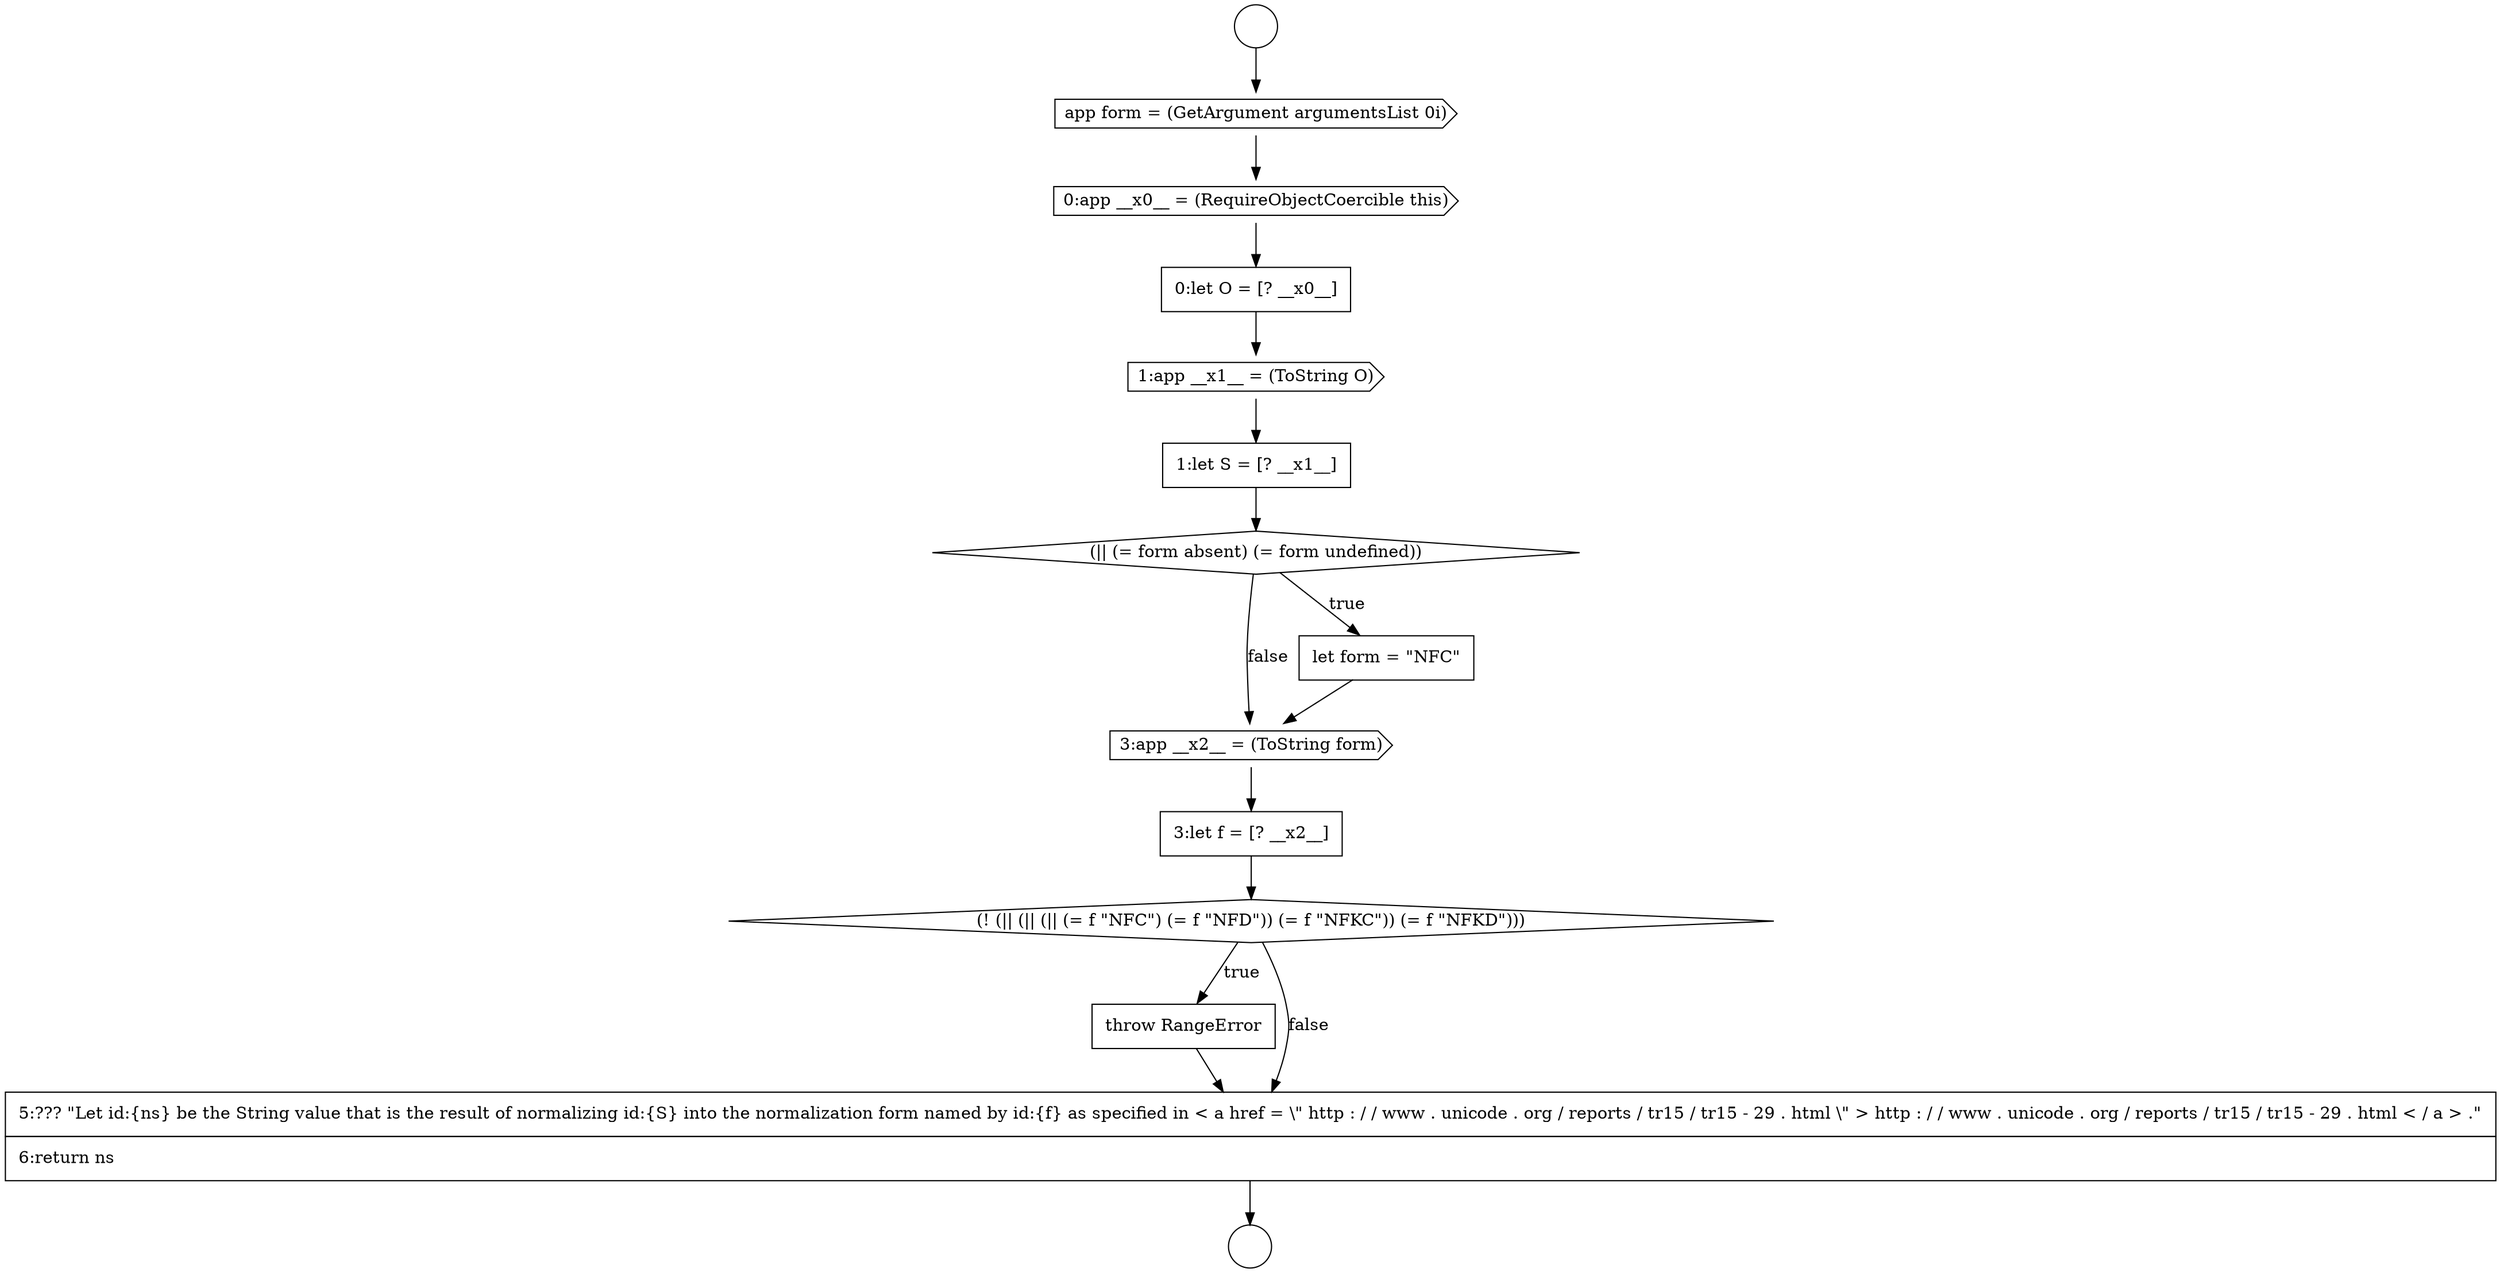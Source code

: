 digraph {
  node12062 [shape=cds, label=<<font color="black">3:app __x2__ = (ToString form)</font>> color="black" fillcolor="white" style=filled]
  node12065 [shape=none, margin=0, label=<<font color="black">
    <table border="0" cellborder="1" cellspacing="0" cellpadding="10">
      <tr><td align="left">throw RangeError</td></tr>
    </table>
  </font>> color="black" fillcolor="white" style=filled]
  node12058 [shape=cds, label=<<font color="black">1:app __x1__ = (ToString O)</font>> color="black" fillcolor="white" style=filled]
  node12063 [shape=none, margin=0, label=<<font color="black">
    <table border="0" cellborder="1" cellspacing="0" cellpadding="10">
      <tr><td align="left">3:let f = [? __x2__]</td></tr>
    </table>
  </font>> color="black" fillcolor="white" style=filled]
  node12059 [shape=none, margin=0, label=<<font color="black">
    <table border="0" cellborder="1" cellspacing="0" cellpadding="10">
      <tr><td align="left">1:let S = [? __x1__]</td></tr>
    </table>
  </font>> color="black" fillcolor="white" style=filled]
  node12053 [shape=circle label=" " color="black" fillcolor="white" style=filled]
  node12064 [shape=diamond, label=<<font color="black">(! (|| (|| (|| (= f &quot;NFC&quot;) (= f &quot;NFD&quot;)) (= f &quot;NFKC&quot;)) (= f &quot;NFKD&quot;)))</font>> color="black" fillcolor="white" style=filled]
  node12060 [shape=diamond, label=<<font color="black">(|| (= form absent) (= form undefined))</font>> color="black" fillcolor="white" style=filled]
  node12056 [shape=cds, label=<<font color="black">0:app __x0__ = (RequireObjectCoercible this)</font>> color="black" fillcolor="white" style=filled]
  node12054 [shape=circle label=" " color="black" fillcolor="white" style=filled]
  node12055 [shape=cds, label=<<font color="black">app form = (GetArgument argumentsList 0i)</font>> color="black" fillcolor="white" style=filled]
  node12057 [shape=none, margin=0, label=<<font color="black">
    <table border="0" cellborder="1" cellspacing="0" cellpadding="10">
      <tr><td align="left">0:let O = [? __x0__]</td></tr>
    </table>
  </font>> color="black" fillcolor="white" style=filled]
  node12066 [shape=none, margin=0, label=<<font color="black">
    <table border="0" cellborder="1" cellspacing="0" cellpadding="10">
      <tr><td align="left">5:??? &quot;Let id:{ns} be the String value that is the result of normalizing id:{S} into the normalization form named by id:{f} as specified in &lt; a href = \&quot; http : / / www . unicode . org / reports / tr15 / tr15 - 29 . html \&quot; &gt; http : / / www . unicode . org / reports / tr15 / tr15 - 29 . html &lt; / a &gt; .&quot;</td></tr>
      <tr><td align="left">6:return ns</td></tr>
    </table>
  </font>> color="black" fillcolor="white" style=filled]
  node12061 [shape=none, margin=0, label=<<font color="black">
    <table border="0" cellborder="1" cellspacing="0" cellpadding="10">
      <tr><td align="left">let form = &quot;NFC&quot;</td></tr>
    </table>
  </font>> color="black" fillcolor="white" style=filled]
  node12062 -> node12063 [ color="black"]
  node12064 -> node12065 [label=<<font color="black">true</font>> color="black"]
  node12064 -> node12066 [label=<<font color="black">false</font>> color="black"]
  node12063 -> node12064 [ color="black"]
  node12061 -> node12062 [ color="black"]
  node12056 -> node12057 [ color="black"]
  node12055 -> node12056 [ color="black"]
  node12057 -> node12058 [ color="black"]
  node12066 -> node12054 [ color="black"]
  node12053 -> node12055 [ color="black"]
  node12060 -> node12061 [label=<<font color="black">true</font>> color="black"]
  node12060 -> node12062 [label=<<font color="black">false</font>> color="black"]
  node12065 -> node12066 [ color="black"]
  node12058 -> node12059 [ color="black"]
  node12059 -> node12060 [ color="black"]
}
